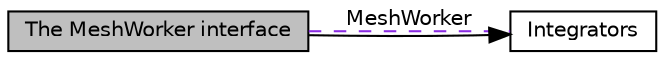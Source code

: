 digraph "The MeshWorker interface"
{
  edge [fontname="Helvetica",fontsize="10",labelfontname="Helvetica",labelfontsize="10"];
  node [fontname="Helvetica",fontsize="10",shape=box];
  rankdir=LR;
  Node1 [label="The MeshWorker interface",height=0.2,width=0.4,color="black", fillcolor="grey75", style="filled", fontcolor="black",tooltip="A collection of classes and functions simplifying the coding of loops over all cells and faces...."];
  Node2 [label="Integrators",height=0.2,width=0.4,color="black", fillcolor="white", style="filled",URL="$group__Integrators.html",tooltip="A collection of namespaces and functions which simplify the coding of forms and bilinear forms on fin..."];
  Node2->Node1 [shape=plaintext, dir="back", style="solid"];
  Node1->Node2 [shape=plaintext, label="MeshWorker", color="blueviolet", dir="none", style="dashed"];
}

